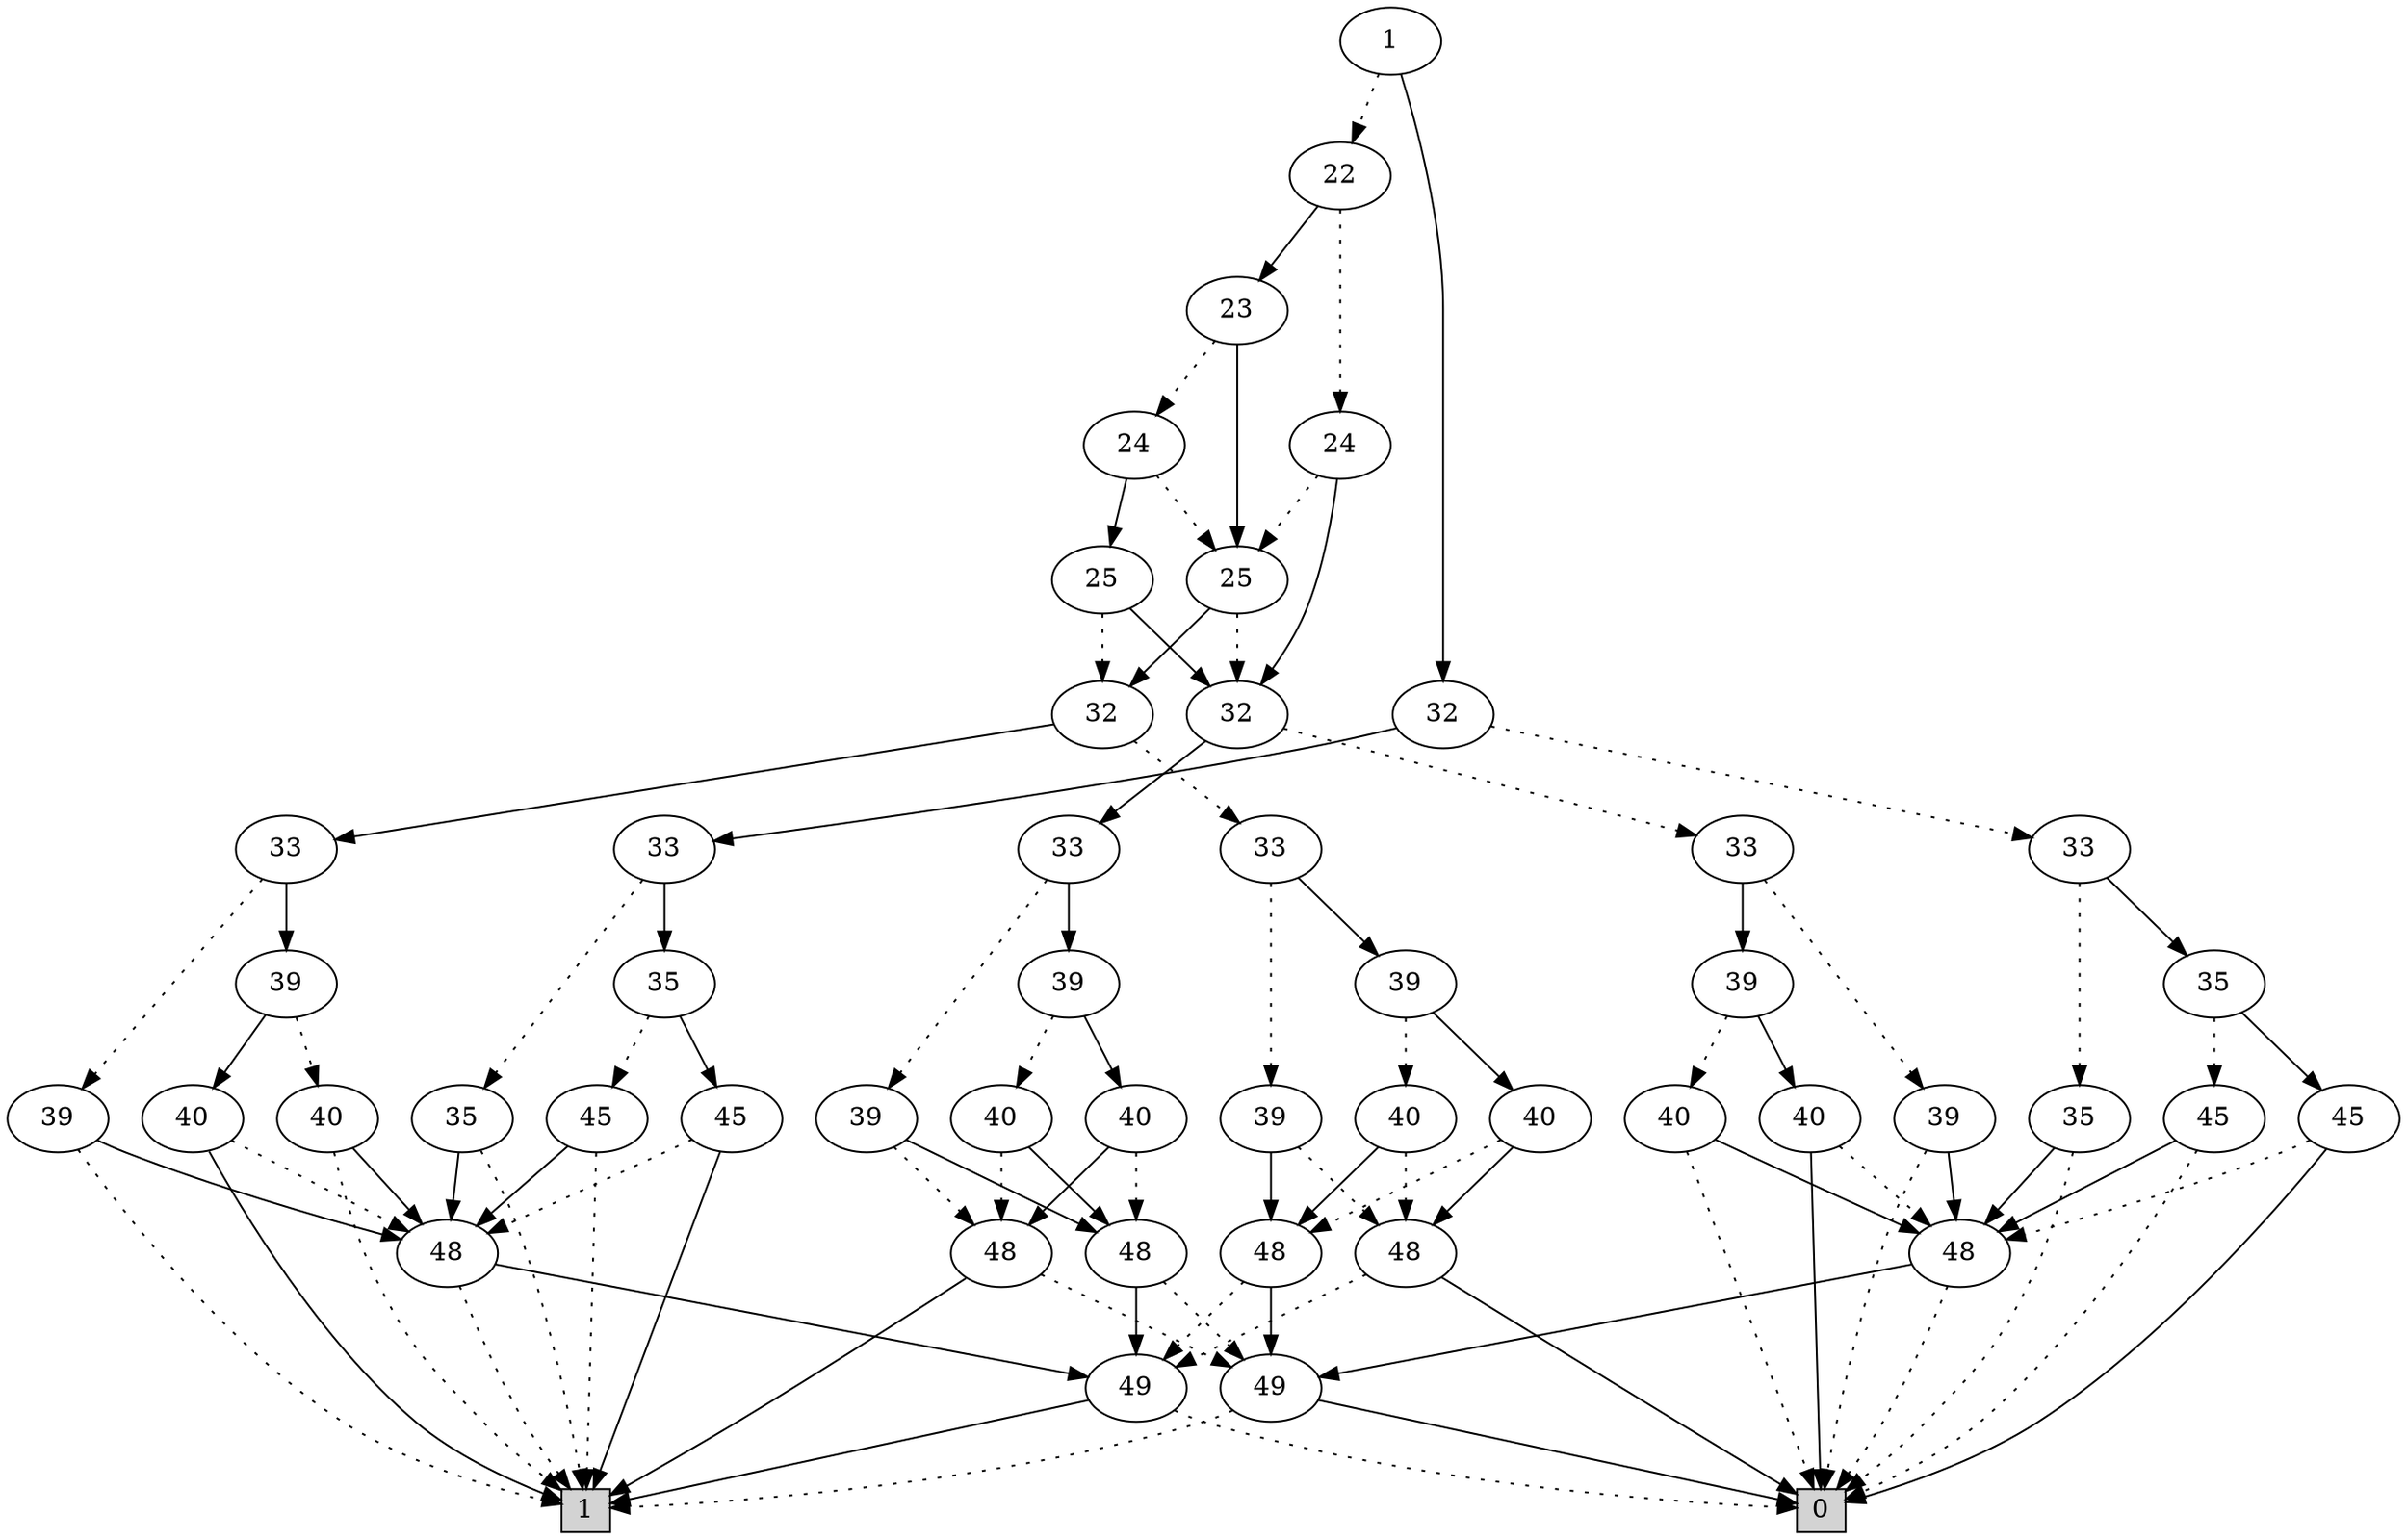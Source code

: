 digraph G {
0 [shape=box, label="0", style=filled, shape=box, height=0.3, width=0.3];
1 [shape=box, label="1", style=filled, shape=box, height=0.3, width=0.3];
168902 [label="1"];
168902 -> 168900 [style=dotted];
168902 -> 168901 [style=filled];
168900 [label="22"];
168900 -> 168896 [style=dotted];
168900 -> 168899 [style=filled];
168896 [label="24"];
168896 -> 168895 [style=dotted];
168896 -> 168893 [style=filled];
168895 [label="25"];
168895 -> 168893 [style=dotted];
168895 -> 168894 [style=filled];
168893 [label="32"];
168893 -> 168846 [style=dotted];
168893 -> 168883 [style=filled];
168846 [label="33"];
168846 -> 168845 [style=dotted];
168846 -> 154668 [style=filled];
168845 [label="39"];
168845 -> 0 [style=dotted];
168845 -> 42455 [style=filled];
42455 [label="48"];
42455 -> 0 [style=dotted];
42455 -> 101 [style=filled];
101 [label="49"];
101 -> 1 [style=dotted];
101 -> 0 [style=filled];
154668 [label="39"];
154668 -> 154667 [style=dotted];
154668 -> 42777 [style=filled];
154667 [label="40"];
154667 -> 0 [style=dotted];
154667 -> 42455 [style=filled];
42777 [label="40"];
42777 -> 42455 [style=dotted];
42777 -> 0 [style=filled];
168883 [label="33"];
168883 -> 168880 [style=dotted];
168883 -> 168882 [style=filled];
168880 [label="39"];
168880 -> 4612 [style=dotted];
168880 -> 42626 [style=filled];
4612 [label="48"];
4612 -> 101 [style=dotted];
4612 -> 1 [style=filled];
42626 [label="48"];
42626 -> 101 [style=dotted];
42626 -> 100 [style=filled];
100 [label="49"];
100 -> 0 [style=dotted];
100 -> 1 [style=filled];
168882 [label="39"];
168882 -> 168881 [style=dotted];
168882 -> 42972 [style=filled];
168881 [label="40"];
168881 -> 4612 [style=dotted];
168881 -> 42626 [style=filled];
42972 [label="40"];
42972 -> 42626 [style=dotted];
42972 -> 4612 [style=filled];
168894 [label="32"];
168894 -> 168878 [style=dotted];
168894 -> 168857 [style=filled];
168878 [label="33"];
168878 -> 168875 [style=dotted];
168878 -> 168877 [style=filled];
168875 [label="39"];
168875 -> 4606 [style=dotted];
168875 -> 42616 [style=filled];
4606 [label="48"];
4606 -> 100 [style=dotted];
4606 -> 0 [style=filled];
42616 [label="48"];
42616 -> 100 [style=dotted];
42616 -> 101 [style=filled];
168877 [label="39"];
168877 -> 168876 [style=dotted];
168877 -> 42952 [style=filled];
168876 [label="40"];
168876 -> 4606 [style=dotted];
168876 -> 42616 [style=filled];
42952 [label="40"];
42952 -> 42616 [style=dotted];
42952 -> 4606 [style=filled];
168857 [label="33"];
168857 -> 168856 [style=dotted];
168857 -> 154692 [style=filled];
168856 [label="39"];
168856 -> 1 [style=dotted];
168856 -> 42458 [style=filled];
42458 [label="48"];
42458 -> 1 [style=dotted];
42458 -> 100 [style=filled];
154692 [label="39"];
154692 -> 154691 [style=dotted];
154692 -> 42784 [style=filled];
154691 [label="40"];
154691 -> 1 [style=dotted];
154691 -> 42458 [style=filled];
42784 [label="40"];
42784 -> 42458 [style=dotted];
42784 -> 1 [style=filled];
168899 [label="23"];
168899 -> 168898 [style=dotted];
168899 -> 168895 [style=filled];
168898 [label="24"];
168898 -> 168895 [style=dotted];
168898 -> 168897 [style=filled];
168897 [label="25"];
168897 -> 168894 [style=dotted];
168897 -> 168893 [style=filled];
168901 [label="32"];
168901 -> 168851 [style=dotted];
168901 -> 168862 [style=filled];
168851 [label="33"];
168851 -> 154556 [style=dotted];
168851 -> 168850 [style=filled];
154556 [label="35"];
154556 -> 0 [style=dotted];
154556 -> 42455 [style=filled];
168850 [label="35"];
168850 -> 154682 [style=dotted];
168850 -> 42780 [style=filled];
154682 [label="45"];
154682 -> 0 [style=dotted];
154682 -> 42455 [style=filled];
42780 [label="45"];
42780 -> 42455 [style=dotted];
42780 -> 0 [style=filled];
168862 [label="33"];
168862 -> 154602 [style=dotted];
168862 -> 168861 [style=filled];
154602 [label="35"];
154602 -> 1 [style=dotted];
154602 -> 42458 [style=filled];
168861 [label="35"];
168861 -> 154706 [style=dotted];
168861 -> 42787 [style=filled];
154706 [label="45"];
154706 -> 1 [style=dotted];
154706 -> 42458 [style=filled];
42787 [label="45"];
42787 -> 42458 [style=dotted];
42787 -> 1 [style=filled];
}

